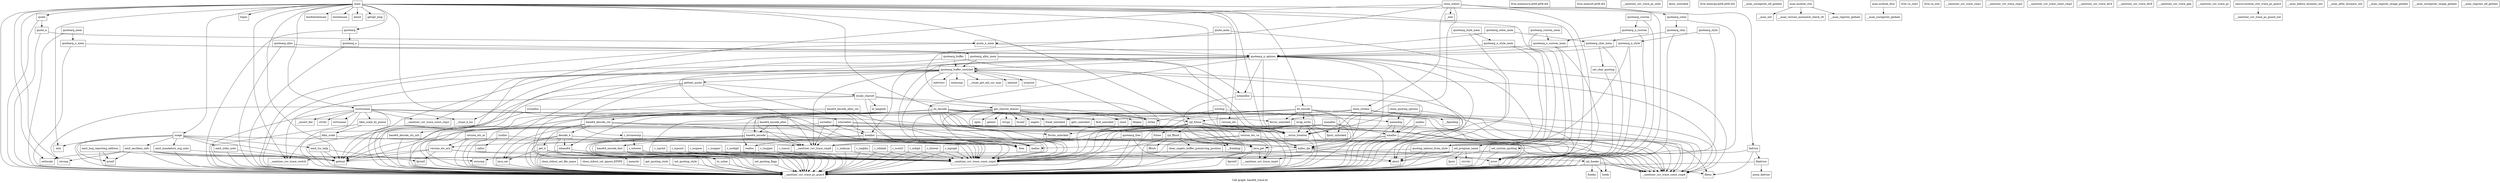digraph "Call graph: base64_trace.bc" {
	label="Call graph: base64_trace.bc";

	Node0x563166655d00 [shape=record,label="{lava_set}"];
	Node0x563166655d00 -> Node0x5631666506a0;
	Node0x56316670e740 [shape=record,label="{fprintf}"];
	Node0x5631666b6c90 [shape=record,label="{main}"];
	Node0x5631666b6c90 -> Node0x5631666506a0;
	Node0x5631666b6c90 -> Node0x5631666b6d40;
	Node0x5631666b6c90 -> Node0x5631666b6540;
	Node0x5631666b6c90 -> Node0x5631666b6dc0;
	Node0x5631666b6c90 -> Node0x5631666b6e40;
	Node0x5631666b6c90 -> Node0x5631666b6ec0;
	Node0x5631666b6c90 -> Node0x5631666b6f40;
	Node0x5631666b6c90 -> Node0x56316670d9a0;
	Node0x5631666b6c90 -> Node0x5631666b6fc0;
	Node0x5631666b6c90 -> Node0x563166989470;
	Node0x5631666b6c90 -> Node0x563166989370;
	Node0x5631666b6c90 -> Node0x563166989530;
	Node0x5631666b6c90 -> Node0x56316670dca0;
	Node0x5631666b6c90 -> Node0x5631666b6370;
	Node0x5631666b6c90 -> Node0x563166989730;
	Node0x5631666b6c90 -> Node0x5631669893f0;
	Node0x5631666b6c90 -> Node0x5631669896b0;
	Node0x5631666b6c90 -> Node0x563166989630;
	Node0x5631666b6c90 -> Node0x5631669895b0;
	Node0x5631666b6c90 -> Node0x56316670d8f0;
	Node0x5631666b6c90 -> Node0x5631669894b0;
	Node0x5631666b6c90 -> Node0x5631666b7040;
	Node0x5631666b6c90 -> Node0x56316670e6c0;
	Node0x5631666b6c90 -> Node0x563166650830;
	Node0x5631666b6c90 -> Node0x5631666b70c0;
	Node0x5631666b6dc0 [shape=record,label="{bindtextdomain}"];
	Node0x5631666b6e40 [shape=record,label="{textdomain}"];
	Node0x5631666b6ec0 [shape=record,label="{atexit}"];
	Node0x5631666b6f40 [shape=record,label="{getopt_long}"];
	Node0x563166989470 [shape=record,label="{error}"];
	Node0x5631669894b0 [shape=record,label="{fopen}"];
	Node0x563166989530 [shape=record,label="{__errno_location}"];
	Node0x563166989630 [shape=record,label="{do_decode}"];
	Node0x563166989630 -> Node0x5631666506a0;
	Node0x563166989630 -> Node0x563166989900;
	Node0x563166989630 -> Node0x563166989980;
	Node0x563166989630 -> Node0x56316670d9a0;
	Node0x563166989630 -> Node0x56316698a920;
	Node0x563166989630 -> Node0x56316698b030;
	Node0x563166989630 -> Node0x563166989470;
	Node0x563166989630 -> Node0x56316698a9a0;
	Node0x563166989630 -> Node0x56316698aa20;
	Node0x563166989630 -> Node0x56316670dca0;
	Node0x563166989630 -> Node0x563166989530;
	Node0x563166989630 -> Node0x56316698aba0;
	Node0x563166989630 -> Node0x56316698ab20;
	Node0x563166989630 -> Node0x563166650750;
	Node0x563166989630 -> Node0x56316698aaa0;
	Node0x563166989630 -> Node0x563166650830;
	Node0x56316698ab20 [shape=record,label="{base64_decode_ctx}"];
	Node0x56316698ab20 -> Node0x5631666506a0;
	Node0x56316698ab20 -> Node0x56316698a920;
	Node0x56316698ab20 -> Node0x563166655d00;
	Node0x56316698ab20 -> Node0x56316698b800;
	Node0x56316698ab20 -> Node0x56316670d9a0;
	Node0x56316698ab20 -> Node0x563166650750;
	Node0x56316698ab20 -> Node0x56316698b880;
	Node0x5631669896b0 [shape=record,label="{do_encode}"];
	Node0x5631669896b0 -> Node0x5631666506a0;
	Node0x5631669896b0 -> Node0x563166989980;
	Node0x5631669896b0 -> Node0x56316698b030;
	Node0x5631669896b0 -> Node0x56316670d9a0;
	Node0x5631669896b0 -> Node0x563166989470;
	Node0x5631669896b0 -> Node0x56316698aaa0;
	Node0x5631669896b0 -> Node0x56316670dca0;
	Node0x5631669896b0 -> Node0x563166989530;
	Node0x5631669896b0 -> Node0x56316698ad20;
	Node0x5631669896b0 -> Node0x56316698a920;
	Node0x5631669896b0 -> Node0x56316698aca0;
	Node0x5631669896b0 -> Node0x56316698ac20;
	Node0x563166989980 [shape=record,label="{fread_unlocked}"];
	Node0x56316698b030 [shape=record,label="{feof_unlocked}"];
	Node0x56316698aaa0 [shape=record,label="{ferror_unlocked}"];
	Node0x56316698aca0 [shape=record,label="{wrap_write}"];
	Node0x56316698aca0 -> Node0x5631666506a0;
	Node0x56316698aca0 -> Node0x56316698a920;
	Node0x56316698aca0 -> Node0x56316698aba0;
	Node0x56316698aca0 -> Node0x56316698a9a0;
	Node0x56316698aca0 -> Node0x563166989470;
	Node0x56316698aca0 -> Node0x56316670dca0;
	Node0x56316698aca0 -> Node0x563166989530;
	Node0x56316698aca0 -> Node0x56316670d9a0;
	Node0x56316698aca0 -> Node0x56316698ad20;
	Node0x56316698ad20 [shape=record,label="{fputc_unlocked}"];
	Node0x56316698aba0 [shape=record,label="{fwrite_unlocked}"];
	Node0x56316698ae60 [shape=record,label="{llvm.memmove.p0i8.p0i8.i64}"];
	Node0x56316698ac20 [shape=record,label="{base64_encode}"];
	Node0x56316698ac20 -> Node0x5631666506a0;
	Node0x56316698ac20 -> Node0x56316698a920;
	Node0x56316698ac20 -> Node0x56316698af90;
	Node0x56316698ac20 -> Node0x56316698a9a0;
	Node0x56316698ac20 -> Node0x56316698af10;
	Node0x56316698af10 [shape=record,label="{base64_encode_fast}"];
	Node0x56316698af10 -> Node0x5631666506a0;
	Node0x56316698af10 -> Node0x56316698af90;
	Node0x56316698af90 [shape=record,label="{to_uchar}"];
	Node0x56316698af90 -> Node0x5631666506a0;
	Node0x56316698b5c0 [shape=record,label="{base64_encode_alloc}"];
	Node0x56316698b5c0 -> Node0x5631666506a0;
	Node0x56316698b5c0 -> Node0x56316698a9a0;
	Node0x56316698b5c0 -> Node0x56316698ac20;
	Node0x56316698b5c0 -> Node0x56316698b670;
	Node0x56316698b670 [shape=record,label="{malloc}"];
	Node0x56316698aa20 [shape=record,label="{isbase64}"];
	Node0x56316698aa20 -> Node0x5631666506a0;
	Node0x56316698aa20 -> Node0x56316698af90;
	Node0x56316698aa20 -> Node0x56316670d9a0;
	Node0x563166989900 [shape=record,label="{base64_decode_ctx_init}"];
	Node0x563166989900 -> Node0x5631666506a0;
	Node0x5631666ceed0 [shape=record,label="{quotearg_buffer_restyled}"];
	Node0x5631666ceed0 -> Node0x5631666506a0;
	Node0x5631666ceed0 -> Node0x5631666cf0a0;
	Node0x5631666ceed0 -> Node0x56316698a920;
	Node0x5631666ceed0 -> Node0x56316670d9a0;
	Node0x5631666ceed0 -> Node0x5631666b6fc0;
	Node0x5631666ceed0 -> Node0x5631666ceed0;
	Node0x5631666ceed0 -> Node0x56316698a9a0;
	Node0x5631666ceed0 -> Node0x5631666cfa90;
	Node0x5631666ceed0 -> Node0x5631666cf700;
	Node0x5631666ceed0 -> Node0x5631666cf680;
	Node0x5631666ceed0 -> Node0x5631666cf600;
	Node0x5631666ceed0 -> Node0x5631666cfb10;
	Node0x5631666ceed0 -> Node0x5631666cf580;
	Node0x5631666ceed0 -> Node0x5631666cf500;
	Node0x5631666ceed0 -> Node0x56316698f980;
	Node0x5631666ceed0 -> Node0x5631666cfa10;
	Node0x5631666cf0a0 [shape=record,label="{__ctype_get_mb_cur_max}"];
	Node0x5631666cfa10 [shape=record,label="{gettext_quote}"];
	Node0x5631666cfa10 -> Node0x5631666506a0;
	Node0x5631666cfa10 -> Node0x56316670dca0;
	Node0x5631666cfa10 -> Node0x56316670d9a0;
	Node0x5631666cfa10 -> Node0x5631666cf7b0;
	Node0x5631666cfa10 -> Node0x5631666cf830;
	Node0x5631666cfb10 [shape=record,label="{strlen}"];
	Node0x5631666cf500 [shape=record,label="{memcmp}"];
	Node0x5631666cf580 [shape=record,label="{__ctype_b_loc}"];
	Node0x5631666cf910 [shape=record,label="{llvm.memset.p0i8.i64}"];
	Node0x5631666cf600 [shape=record,label="{mbrtowc}"];
	Node0x5631666cf680 [shape=record,label="{iswprint}"];
	Node0x5631666cf700 [shape=record,label="{mbsinit}"];
	Node0x563166785f50 [shape=record,label="{quotearg_alloc}"];
	Node0x563166785f50 -> Node0x5631666506a0;
	Node0x563166785f50 -> Node0x563166786000;
	Node0x563166786000 [shape=record,label="{quotearg_alloc_mem}"];
	Node0x563166786000 -> Node0x5631666506a0;
	Node0x563166786000 -> Node0x563166989530;
	Node0x563166786000 -> Node0x5631666ceed0;
	Node0x563166786000 -> Node0x56316698e860;
	Node0x56316698eb70 [shape=record,label="{quotearg_free}"];
	Node0x56316698eb70 -> Node0x5631666506a0;
	Node0x56316698eb70 -> Node0x563166650830;
	Node0x56316698eb70 -> Node0x56316698ba30;
	Node0x56316698ee80 [shape=record,label="{quotearg_n}"];
	Node0x56316698ee80 -> Node0x5631666506a0;
	Node0x56316698ee80 -> Node0x56316698ef00;
	Node0x56316698ef00 [shape=record,label="{quotearg_n_options}"];
	Node0x56316698ef00 -> Node0x5631666506a0;
	Node0x56316698ef00 -> Node0x563166989530;
	Node0x56316698ef00 -> Node0x56316670d9a0;
	Node0x56316698ef00 -> Node0x5631666ceed0;
	Node0x56316698ef00 -> Node0x56316698f980;
	Node0x56316698ef00 -> Node0x563166650830;
	Node0x56316698ef00 -> Node0x56316698e860;
	Node0x56316698ef00 -> Node0x56316698a920;
	Node0x56316698ef00 -> Node0x56316698ba30;
	Node0x56316698ef00 -> Node0x563166787720;
	Node0x56316698ef00 -> Node0x56316698a9a0;
	Node0x56316698ef00 -> Node0x5631667877a0;
	Node0x56316698efe0 [shape=record,label="{quotearg_n_mem}"];
	Node0x56316698efe0 -> Node0x5631666506a0;
	Node0x56316698efe0 -> Node0x56316698ef00;
	Node0x5631669893f0 [shape=record,label="{quotearg}"];
	Node0x5631669893f0 -> Node0x5631666506a0;
	Node0x5631669893f0 -> Node0x56316698ee80;
	Node0x56316698f0c0 [shape=record,label="{quotearg_mem}"];
	Node0x56316698f0c0 -> Node0x5631666506a0;
	Node0x56316698f0c0 -> Node0x56316698efe0;
	Node0x563166787cf0 [shape=record,label="{quotearg_n_style}"];
	Node0x563166787cf0 -> Node0x5631666506a0;
	Node0x563166787cf0 -> Node0x563166787d70;
	Node0x563166787cf0 -> Node0x56316698ef00;
	Node0x563166787d70 [shape=record,label="{quoting_options_from_style}"];
	Node0x563166787d70 -> Node0x5631666506a0;
	Node0x563166787d70 -> Node0x56316670d9a0;
	Node0x563166787d70 -> Node0x56316698f980;
	Node0x563166787f00 [shape=record,label="{quotearg_n_style_mem}"];
	Node0x563166787f00 -> Node0x5631666506a0;
	Node0x563166787f00 -> Node0x563166787d70;
	Node0x563166787f00 -> Node0x56316698ef00;
	Node0x563166787f80 [shape=record,label="{quotearg_style}"];
	Node0x563166787f80 -> Node0x5631666506a0;
	Node0x563166787f80 -> Node0x563166787cf0;
	Node0x56316678e4c0 [shape=record,label="{c_isprint}"];
	Node0x56316678e4c0 -> Node0x5631666506a0;
	Node0x56316678e4c0 -> Node0x56316670d9a0;
	Node0x5631667861d0 [shape=record,label="{c_ispunct}"];
	Node0x5631667861d0 -> Node0x5631666506a0;
	Node0x5631667861d0 -> Node0x56316670d9a0;
	Node0x563166786630 [shape=record,label="{c_isspace}"];
	Node0x563166786630 -> Node0x5631666506a0;
	Node0x563166786630 -> Node0x56316670d9a0;
	Node0x563166786940 [shape=record,label="{c_isupper}"];
	Node0x563166786940 -> Node0x5631666506a0;
	Node0x563166786940 -> Node0x56316670d9a0;
	Node0x5631667869c0 [shape=record,label="{c_isxdigit}"];
	Node0x5631667869c0 -> Node0x5631666506a0;
	Node0x5631667869c0 -> Node0x56316670d9a0;
	Node0x563166791230 [shape=record,label="{c_tolower}"];
	Node0x563166791230 -> Node0x5631666506a0;
	Node0x563166791230 -> Node0x56316670d9a0;
	Node0x563166786e20 [shape=record,label="{c_toupper}"];
	Node0x563166786e20 -> Node0x5631666506a0;
	Node0x563166786e20 -> Node0x56316670d9a0;
	Node0x563166786ff0 [shape=record,label="{__sanitizer_cov_trace_pc_indir}"];
	Node0x563166788000 [shape=record,label="{quotearg_style_mem}"];
	Node0x563166788000 -> Node0x5631666506a0;
	Node0x563166788000 -> Node0x563166787f00;
	Node0x5631667880e0 [shape=record,label="{quotearg_char_mem}"];
	Node0x5631667880e0 -> Node0x5631666506a0;
	Node0x5631667880e0 -> Node0x5631666ce970;
	Node0x5631667880e0 -> Node0x56316698ef00;
	Node0x563166788270 [shape=record,label="{quotearg_char}"];
	Node0x563166788270 -> Node0x5631666506a0;
	Node0x563166788270 -> Node0x5631667880e0;
	Node0x5631666b6540 [shape=record,label="{setlocale}"];
	Node0x5631666b65c0 [shape=record,label="{strncmp}"];
	Node0x56316698b800 [shape=record,label="{decode_4}"];
	Node0x56316698b800 -> Node0x5631666506a0;
	Node0x56316698b800 -> Node0x56316698a920;
	Node0x56316698b800 -> Node0x56316698af90;
	Node0x56316698b800 -> Node0x563166655d00;
	Node0x56316698b800 -> Node0x56316698aa20;
	Node0x56316698b800 -> Node0x56316670d9a0;
	Node0x56316698b880 [shape=record,label="{get_4}"];
	Node0x56316698b880 -> Node0x5631666506a0;
	Node0x56316698b880 -> Node0x56316670d9a0;
	Node0x56316698b880 -> Node0x56316698b900;
	Node0x56316698b880 -> Node0x563166655d00;
	Node0x56316698b880 -> Node0x56316698a920;
	Node0x56316698b900 [shape=record,label="{memchr}"];
	Node0x56316698b980 [shape=record,label="{base64_decode_alloc_ctx}"];
	Node0x56316698b980 -> Node0x5631666506a0;
	Node0x56316698b980 -> Node0x56316698b670;
	Node0x56316698b980 -> Node0x56316698ba30;
	Node0x56316698b980 -> Node0x56316698ab20;
	Node0x56316698ba30 [shape=record,label="{free}"];
	Node0x5631667884b0 [shape=record,label="{quotearg_n_custom_mem}"];
	Node0x5631667884b0 -> Node0x5631666506a0;
	Node0x5631667884b0 -> Node0x5631666cebd0;
	Node0x5631667884b0 -> Node0x56316698ef00;
	Node0x5631667886a0 [shape=record,label="{quotearg_custom}"];
	Node0x5631667886a0 -> Node0x5631666506a0;
	Node0x5631667886a0 -> Node0x563166788430;
	Node0x5631666cfb90 [shape=record,label="{quotearg_custom_mem}"];
	Node0x5631666cfb90 -> Node0x5631666506a0;
	Node0x5631666cfb90 -> Node0x5631667884b0;
	Node0x5631666cfc70 [shape=record,label="{quote_n_mem}"];
	Node0x5631666cfc70 -> Node0x5631666506a0;
	Node0x5631666cfc70 -> Node0x56316698ef00;
	Node0x5631666cfd50 [shape=record,label="{quote_mem}"];
	Node0x5631666cfd50 -> Node0x5631666506a0;
	Node0x5631666cfd50 -> Node0x5631666cfc70;
	Node0x5631666cfe30 [shape=record,label="{quote_n}"];
	Node0x5631666cfe30 -> Node0x5631666506a0;
	Node0x5631666cfe30 -> Node0x5631666cfc70;
	Node0x5631666b70c0 [shape=record,label="{quote}"];
	Node0x5631666b70c0 -> Node0x5631666506a0;
	Node0x5631666b70c0 -> Node0x5631666cfe30;
	Node0x5631666cff70 [shape=record,label="{version_etc_arn}"];
	Node0x5631666cff70 -> Node0x5631666506a0;
	Node0x5631666cff70 -> Node0x56316670e740;
	Node0x5631666cff70 -> Node0x56316670dca0;
	Node0x5631666cff70 -> Node0x56316698f980;
	Node0x5631666cff70 -> Node0x5631666b6fc0;
	Node0x5631666d0250 [shape=record,label="{version_etc_ar}"];
	Node0x5631666d0250 -> Node0x5631666506a0;
	Node0x5631666d0250 -> Node0x5631666cff70;
	Node0x56316698d8e0 [shape=record,label="{close_stdout_set_file_name}"];
	Node0x56316698d8e0 -> Node0x5631666506a0;
	Node0x56316698d990 [shape=record,label="{close_stdout_set_ignore_EPIPE}"];
	Node0x56316698d990 -> Node0x5631666506a0;
	Node0x56316698da40 [shape=record,label="{close_stdout}"];
	Node0x56316698da40 -> Node0x5631666506a0;
	Node0x56316698da40 -> Node0x56316698daf0;
	Node0x56316698da40 -> Node0x56316670d9a0;
	Node0x56316698da40 -> Node0x56316698dd40;
	Node0x56316698da40 -> Node0x563166989470;
	Node0x56316698da40 -> Node0x563166989530;
	Node0x56316698da40 -> Node0x56316698dcc0;
	Node0x56316698da40 -> Node0x56316670dca0;
	Node0x56316698dd40 [shape=record,label="{_exit}"];
	Node0x56316698f720 [shape=record,label="{fdadvise}"];
	Node0x56316698f720 -> Node0x5631666506a0;
	Node0x56316698f720 -> Node0x56316698f7a0;
	Node0x56316698f7a0 [shape=record,label="{posix_fadvise}"];
	Node0x5631669895b0 [shape=record,label="{fadvise}"];
	Node0x5631669895b0 -> Node0x5631666506a0;
	Node0x5631669895b0 -> Node0x56316698f720;
	Node0x5631669895b0 -> Node0x56316698f850;
	Node0x56316698f850 [shape=record,label="{fileno}"];
	Node0x5631666b6d40 [shape=record,label="{set_program_name}"];
	Node0x5631666b6d40 -> Node0x5631666506a0;
	Node0x5631666b6d40 -> Node0x56316670d9a0;
	Node0x5631666b6d40 -> Node0x56316698f900;
	Node0x5631666b6d40 -> Node0x56316698f980;
	Node0x5631666b6d40 -> Node0x56316698fa00;
	Node0x5631666b6d40 -> Node0x5631666b65c0;
	Node0x5631666b6d40 -> Node0x56316698a920;
	Node0x56316698f900 [shape=record,label="{fputs}"];
	Node0x56316698f980 [shape=record,label="{abort}"];
	Node0x56316698fa00 [shape=record,label="{strrchr}"];
	Node0x56316698fc30 [shape=record,label="{clone_quoting_options}"];
	Node0x56316698fc30 -> Node0x5631666506a0;
	Node0x56316698fc30 -> Node0x563166989530;
	Node0x56316698fc30 -> Node0x56316698fce0;
	Node0x56316698fd60 [shape=record,label="{get_quoting_style}"];
	Node0x56316698fd60 -> Node0x5631666506a0;
	Node0x5631666ce840 [shape=record,label="{set_quoting_style}"];
	Node0x5631666ce840 -> Node0x5631666506a0;
	Node0x5631666ce970 [shape=record,label="{set_char_quoting}"];
	Node0x5631666ce970 -> Node0x5631666506a0;
	Node0x5631666ceaa0 [shape=record,label="{set_quoting_flags}"];
	Node0x5631666ceaa0 -> Node0x5631666506a0;
	Node0x5631666cebd0 [shape=record,label="{set_custom_quoting}"];
	Node0x5631666cebd0 -> Node0x5631666506a0;
	Node0x5631666cebd0 -> Node0x56316698f980;
	Node0x5631666cee50 [shape=record,label="{quotearg_buffer}"];
	Node0x5631666cee50 -> Node0x5631666506a0;
	Node0x5631666cee50 -> Node0x563166989530;
	Node0x5631666cee50 -> Node0x5631666ceed0;
	Node0x5631667917c0 [shape=record,label="{get_charset_aliases}"];
	Node0x5631667917c0 -> Node0x5631666506a0;
	Node0x5631667917c0 -> Node0x56316698ba30;
	Node0x5631667917c0 -> Node0x5631667931b0;
	Node0x5631667917c0 -> Node0x56316698a920;
	Node0x5631667917c0 -> Node0x56316670d9a0;
	Node0x5631667917c0 -> Node0x563166989730;
	Node0x5631667917c0 -> Node0x563166793530;
	Node0x5631667917c0 -> Node0x5631666cfb10;
	Node0x5631667917c0 -> Node0x5631666d17b0;
	Node0x5631667917c0 -> Node0x56316698b670;
	Node0x5631667917c0 -> Node0x5631667934b0;
	Node0x5631667917c0 -> Node0x563166793430;
	Node0x5631667917c0 -> Node0x5631667933b0;
	Node0x5631667917c0 -> Node0x563166793330;
	Node0x5631667917c0 -> Node0x5631667932b0;
	Node0x5631667917c0 -> Node0x563166793230;
	Node0x5631667931b0 [shape=record,label="{getenv}"];
	Node0x563166793230 [shape=record,label="{open}"];
	Node0x5631667932b0 [shape=record,label="{fdopen}"];
	Node0x563166793330 [shape=record,label="{close}"];
	Node0x5631667933b0 [shape=record,label="{getc_unlocked}"];
	Node0x563166793430 [shape=record,label="{ungetc}"];
	Node0x5631667934b0 [shape=record,label="{fscanf}"];
	Node0x563166793530 [shape=record,label="{strcpy}"];
	Node0x56316678d8b0 [shape=record,label="{c_isascii}"];
	Node0x56316678d8b0 -> Node0x5631666506a0;
	Node0x56316678d8b0 -> Node0x56316670d9a0;
	Node0x56316678d960 [shape=record,label="{c_isalnum}"];
	Node0x56316678d960 -> Node0x5631666506a0;
	Node0x56316678d960 -> Node0x56316670d9a0;
	Node0x56316678db30 [shape=record,label="{c_isalpha}"];
	Node0x56316678db30 -> Node0x5631666506a0;
	Node0x56316678db30 -> Node0x56316670d9a0;
	Node0x56316678dbb0 [shape=record,label="{c_isblank}"];
	Node0x56316678dbb0 -> Node0x5631666506a0;
	Node0x56316678dbb0 -> Node0x56316670d9a0;
	Node0x56316678dd80 [shape=record,label="{c_iscntrl}"];
	Node0x56316678dd80 -> Node0x5631666506a0;
	Node0x56316678dd80 -> Node0x56316670d9a0;
	Node0x56316678df50 [shape=record,label="{c_isdigit}"];
	Node0x56316678df50 -> Node0x5631666506a0;
	Node0x56316678df50 -> Node0x56316670d9a0;
	Node0x56316678e120 [shape=record,label="{c_islower}"];
	Node0x56316678e120 -> Node0x5631666506a0;
	Node0x56316678e120 -> Node0x56316670d9a0;
	Node0x56316678e2f0 [shape=record,label="{c_isgraph}"];
	Node0x56316678e2f0 -> Node0x5631666506a0;
	Node0x56316678e2f0 -> Node0x56316670d9a0;
	Node0x563166650750 [shape=record,label="{lava_get}"];
	Node0x563166650750 -> Node0x5631666506a0;
	Node0x563166650750 -> Node0x563166650830;
	Node0x563166650750 -> Node0x56316670d870;
	Node0x56316670d870 [shape=record,label="{dprintf}"];
	Node0x56316670d8f0 [shape=record,label="{usage}"];
	Node0x56316670d8f0 -> Node0x5631666506a0;
	Node0x56316670d8f0 -> Node0x56316670d9a0;
	Node0x56316670d8f0 -> Node0x56316670e6c0;
	Node0x56316670d8f0 -> Node0x56316670dad0;
	Node0x56316670d8f0 -> Node0x56316670e640;
	Node0x56316670d8f0 -> Node0x56316670dca0;
	Node0x56316670d8f0 -> Node0x56316670dd20;
	Node0x56316670d8f0 -> Node0x56316670dda0;
	Node0x56316670d8f0 -> Node0x56316670de20;
	Node0x56316670dad0 [shape=record,label="{emit_try_help}"];
	Node0x56316670dad0 -> Node0x5631666506a0;
	Node0x56316670dad0 -> Node0x56316670dca0;
	Node0x56316670dad0 -> Node0x56316670e740;
	Node0x56316670dca0 [shape=record,label="{gettext}"];
	Node0x56316670dd20 [shape=record,label="{printf}"];
	Node0x56316670dda0 [shape=record,label="{emit_stdin_note}"];
	Node0x56316670dda0 -> Node0x5631666506a0;
	Node0x56316670dda0 -> Node0x56316670dca0;
	Node0x56316670de20 [shape=record,label="{emit_mandatory_arg_note}"];
	Node0x56316670de20 -> Node0x5631666506a0;
	Node0x56316670de20 -> Node0x56316670dca0;
	Node0x5631666b6240 [shape=record,label="{fputs_unlocked}"];
	Node0x56316670e640 [shape=record,label="{emit_ancillary_info}"];
	Node0x56316670e640 -> Node0x5631666506a0;
	Node0x56316670e640 -> Node0x56316670dd20;
	Node0x56316670e640 -> Node0x56316670dca0;
	Node0x56316670e640 -> Node0x5631666b6370;
	Node0x56316670e640 -> Node0x56316670d9a0;
	Node0x56316670e640 -> Node0x5631666b65c0;
	Node0x56316670e640 -> Node0x5631666b6540;
	Node0x56316670e6c0 [shape=record,label="{exit}"];
	Node0x5631666b6b50 [shape=record,label="{llvm.memcpy.p0i8.p0i8.i64}"];
	Node0x5631666b6370 [shape=record,label="{strcmp}"];
	Node0x56316698dcc0 [shape=record,label="{quotearg_colon}"];
	Node0x56316698dcc0 -> Node0x5631666506a0;
	Node0x56316698dcc0 -> Node0x563166788270;
	Node0x563166788350 [shape=record,label="{quotearg_colon_mem}"];
	Node0x563166788350 -> Node0x5631666506a0;
	Node0x563166788350 -> Node0x5631667880e0;
	Node0x563166788430 [shape=record,label="{quotearg_n_custom}"];
	Node0x563166788430 -> Node0x5631666506a0;
	Node0x563166788430 -> Node0x5631667884b0;
	Node0x5631667983f0 [shape=record,label="{__asan_unregister_elf_globals}"];
	Node0x5631667984a0 [shape=record,label="{__asan_init}"];
	Node0x563166798550 [shape=record,label="{asan.module_ctor}"];
	Node0x563166798550 -> Node0x5631667984a0;
	Node0x563166798550 -> Node0x563166798600;
	Node0x563166798550 -> Node0x563166798080;
	Node0x563166798600 [shape=record,label="{__asan_version_mismatch_check_v8}"];
	Node0x563166798680 [shape=record,label="{asan.module_dtor}"];
	Node0x563166798680 -> Node0x563166798130;
	Node0x5631666d02d0 [shape=record,label="{version_etc_va}"];
	Node0x5631666d02d0 -> Node0x5631666506a0;
	Node0x5631666d02d0 -> Node0x56316698a920;
	Node0x5631666d02d0 -> Node0x5631666cff70;
	Node0x5631666d02d0 -> Node0x56316670d9a0;
	Node0x5631666b7040 [shape=record,label="{version_etc}"];
	Node0x5631666b7040 -> Node0x5631666506a0;
	Node0x5631666b7040 -> Node0x5631666d02d0;
	Node0x5631666d0400 [shape=record,label="{llvm.va_start}"];
	Node0x5631666d0480 [shape=record,label="{llvm.va_end}"];
	Node0x5631666d0500 [shape=record,label="{emit_bug_reporting_address}"];
	Node0x5631666d0500 -> Node0x5631666506a0;
	Node0x5631666d0500 -> Node0x56316670dca0;
	Node0x5631666d0500 -> Node0x56316670dd20;
	Node0x5631666d05e0 [shape=record,label="{xnmalloc}"];
	Node0x5631666d05e0 -> Node0x5631666506a0;
	Node0x5631666d05e0 -> Node0x56316698a9a0;
	Node0x5631666d05e0 -> Node0x5631666d12c0;
	Node0x5631666d05e0 -> Node0x563166787720;
	Node0x5631666d12c0 [shape=record,label="{xmalloc}"];
	Node0x5631666d12c0 -> Node0x5631666506a0;
	Node0x5631666d12c0 -> Node0x56316698b670;
	Node0x5631666d12c0 -> Node0x563166787720;
	Node0x5631666d12c0 -> Node0x56316698a920;
	Node0x5631666d1490 [shape=record,label="{xnrealloc}"];
	Node0x5631666d1490 -> Node0x5631666506a0;
	Node0x5631666d1490 -> Node0x56316698a9a0;
	Node0x5631666d1490 -> Node0x5631667877a0;
	Node0x5631666d1490 -> Node0x563166787720;
	Node0x5631667877a0 [shape=record,label="{xrealloc}"];
	Node0x5631667877a0 -> Node0x5631666506a0;
	Node0x5631667877a0 -> Node0x56316698a920;
	Node0x5631667877a0 -> Node0x563166787720;
	Node0x5631667877a0 -> Node0x5631666d17b0;
	Node0x5631667877a0 -> Node0x56316698ba30;
	Node0x5631666d17b0 [shape=record,label="{realloc}"];
	Node0x5631666d1ac0 [shape=record,label="{x2nrealloc}"];
	Node0x5631666d1ac0 -> Node0x5631666506a0;
	Node0x5631666d1ac0 -> Node0x56316698a920;
	Node0x5631666d1ac0 -> Node0x5631667877a0;
	Node0x5631666d1ac0 -> Node0x563166787720;
	Node0x5631666d1ac0 -> Node0x56316698a9a0;
	Node0x56316698e860 [shape=record,label="{xcharalloc}"];
	Node0x56316698e860 -> Node0x5631666506a0;
	Node0x56316698e860 -> Node0x5631666d12c0;
	Node0x5631666d1dd0 [shape=record,label="{x2realloc}"];
	Node0x5631666d1dd0 -> Node0x5631666506a0;
	Node0x5631666d1dd0 -> Node0x5631666d1ac0;
	Node0x5631666d1eb0 [shape=record,label="{xzalloc}"];
	Node0x5631666d1eb0 -> Node0x5631666506a0;
	Node0x5631666d1eb0 -> Node0x5631666d12c0;
	Node0x5631666d1f90 [shape=record,label="{xcalloc}"];
	Node0x5631666d1f90 -> Node0x5631666506a0;
	Node0x5631666d1f90 -> Node0x5631666d2010;
	Node0x5631666d1f90 -> Node0x563166787720;
	Node0x5631666d2010 [shape=record,label="{calloc}"];
	Node0x56316698fce0 [shape=record,label="{xmemdup}"];
	Node0x56316698fce0 -> Node0x5631666506a0;
	Node0x56316698fce0 -> Node0x5631666d12c0;
	Node0x5631666d2120 [shape=record,label="{xstrdup}"];
	Node0x5631666d2120 -> Node0x5631666506a0;
	Node0x5631666d2120 -> Node0x5631666cfb10;
	Node0x5631666d2120 -> Node0x56316698fce0;
	Node0x563166787720 [shape=record,label="{xalloc_die}"];
	Node0x563166787720 -> Node0x56316670dca0;
	Node0x563166787720 -> Node0x563166989470;
	Node0x563166787720 -> Node0x56316698f980;
	Node0x563166989370 [shape=record,label="{xstrtoumax}"];
	Node0x563166989370 -> Node0x5631666506a0;
	Node0x563166989370 -> Node0x56316670d9a0;
	Node0x563166989370 -> Node0x5631666cfa90;
	Node0x563166989370 -> Node0x5631666d2840;
	Node0x563166989370 -> Node0x5631666d06e0;
	Node0x563166989370 -> Node0x5631666d24b0;
	Node0x563166989370 -> Node0x5631666b6fc0;
	Node0x563166989370 -> Node0x5631666d0660;
	Node0x563166989370 -> Node0x563166989530;
	Node0x563166989370 -> Node0x5631666cf580;
	Node0x563166989370 -> Node0x5631666d27c0;
	Node0x5631666d24b0 [shape=record,label="{__assert_fail}"];
	Node0x5631666d27c0 [shape=record,label="{strtoumax}"];
	Node0x5631666d0660 [shape=record,label="{strchr}"];
	Node0x5631666d06e0 [shape=record,label="{bkm_scale}"];
	Node0x5631666d06e0 -> Node0x5631666506a0;
	Node0x5631666d06e0 -> Node0x56316698a9a0;
	Node0x5631666d2840 [shape=record,label="{bkm_scale_by_power}"];
	Node0x5631666d2840 -> Node0x5631666506a0;
	Node0x5631666d2840 -> Node0x5631666d06e0;
	Node0x563166989730 [shape=record,label="{rpl_fclose}"];
	Node0x563166989730 -> Node0x5631666506a0;
	Node0x563166989730 -> Node0x563166650750;
	Node0x563166989730 -> Node0x563166989530;
	Node0x563166989730 -> Node0x56316670d9a0;
	Node0x563166989730 -> Node0x5631666d2ab0;
	Node0x563166989730 -> Node0x56316678d740;
	Node0x563166989730 -> Node0x56316698a920;
	Node0x563166989730 -> Node0x5631666d2bb0;
	Node0x563166989730 -> Node0x56316698f850;
	Node0x563166989730 -> Node0x5631666d2b30;
	Node0x5631666d2ab0 [shape=record,label="{fclose}"];
	Node0x5631666d2b30 [shape=record,label="{__freading}"];
	Node0x5631666d2bb0 [shape=record,label="{lseek}"];
	Node0x56316678d740 [shape=record,label="{rpl_fflush}"];
	Node0x56316678d740 -> Node0x5631666506a0;
	Node0x56316678d740 -> Node0x563166790e80;
	Node0x56316678d740 -> Node0x5631666d2b30;
	Node0x56316678d740 -> Node0x56316670d9a0;
	Node0x56316678d740 -> Node0x563166790f00;
	Node0x56316678d740 -> Node0x563166650750;
	Node0x563166790e80 [shape=record,label="{fflush}"];
	Node0x563166790f00 [shape=record,label="{clear_ungetc_buffer_preserving_position}"];
	Node0x563166790f00 -> Node0x5631666506a0;
	Node0x563166790f00 -> Node0x56316670d9a0;
	Node0x563166790f00 -> Node0x563166790fb0;
	Node0x563166790fb0 [shape=record,label="{rpl_fseeko}"];
	Node0x563166790fb0 -> Node0x5631666506a0;
	Node0x563166790fb0 -> Node0x563166791180;
	Node0x563166790fb0 -> Node0x56316698a920;
	Node0x563166790fb0 -> Node0x5631666d2bb0;
	Node0x563166790fb0 -> Node0x56316698f850;
	Node0x563166791180 [shape=record,label="{fseeko}"];
	Node0x5631666cf830 [shape=record,label="{c_strcasecmp}"];
	Node0x5631666cf830 -> Node0x5631666506a0;
	Node0x5631666cf830 -> Node0x56316670d9a0;
	Node0x5631666cf830 -> Node0x563166791230;
	Node0x56316698daf0 [shape=record,label="{close_stream}"];
	Node0x56316698daf0 -> Node0x5631666506a0;
	Node0x56316698daf0 -> Node0x563166650750;
	Node0x56316698daf0 -> Node0x563166989530;
	Node0x56316698daf0 -> Node0x56316670d9a0;
	Node0x56316698daf0 -> Node0x563166989730;
	Node0x56316698daf0 -> Node0x56316698aaa0;
	Node0x56316698daf0 -> Node0x56316698a920;
	Node0x56316698daf0 -> Node0x563166791690;
	Node0x563166791690 [shape=record,label="{__fpending}"];
	Node0x5631666cf7b0 [shape=record,label="{locale_charset}"];
	Node0x5631666cf7b0 -> Node0x5631666506a0;
	Node0x5631666cf7b0 -> Node0x563166791740;
	Node0x5631666cf7b0 -> Node0x56316670d9a0;
	Node0x5631666cf7b0 -> Node0x5631666cfb10;
	Node0x5631666cf7b0 -> Node0x5631667917c0;
	Node0x5631666cf7b0 -> Node0x5631666b6370;
	Node0x563166791740 [shape=record,label="{nl_langinfo}"];
	Node0x563166787070 [shape=record,label="{__sanitizer_cov_trace_cmp1}"];
	Node0x563166787120 [shape=record,label="{__sanitizer_cov_trace_cmp2}"];
	Node0x563166650830 [shape=record,label="{__sanitizer_cov_trace_cmp4}"];
	Node0x56316698a9a0 [shape=record,label="{__sanitizer_cov_trace_cmp8}"];
	Node0x5631666cfa90 [shape=record,label="{__sanitizer_cov_trace_const_cmp1}"];
	Node0x563166787260 [shape=record,label="{__sanitizer_cov_trace_const_cmp2}"];
	Node0x56316670d9a0 [shape=record,label="{__sanitizer_cov_trace_const_cmp4}"];
	Node0x56316698a920 [shape=record,label="{__sanitizer_cov_trace_const_cmp8}"];
	Node0x563166787370 [shape=record,label="{__sanitizer_cov_trace_div4}"];
	Node0x56316678e500 [shape=record,label="{__sanitizer_cov_trace_div8}"];
	Node0x56316678e580 [shape=record,label="{__sanitizer_cov_trace_gep}"];
	Node0x5631666b6fc0 [shape=record,label="{__sanitizer_cov_trace_switch}"];
	Node0x563166797ce0 [shape=record,label="{__sanitizer_cov_trace_pc}"];
	Node0x5631666506a0 [shape=record,label="{__sanitizer_cov_trace_pc_guard}"];
	Node0x563166797dc0 [shape=record,label="{__sanitizer_cov_trace_pc_guard_init}"];
	Node0x563166797e70 [shape=record,label="{sancov.module_ctor_trace_pc_guard}"];
	Node0x563166797e70 -> Node0x563166797dc0;
	Node0x563166797f20 [shape=record,label="{__asan_before_dynamic_init}"];
	Node0x563166797fd0 [shape=record,label="{__asan_after_dynamic_init}"];
	Node0x563166798080 [shape=record,label="{__asan_register_globals}"];
	Node0x563166798130 [shape=record,label="{__asan_unregister_globals}"];
	Node0x5631667981e0 [shape=record,label="{__asan_register_image_globals}"];
	Node0x563166798290 [shape=record,label="{__asan_unregister_image_globals}"];
	Node0x563166798340 [shape=record,label="{__asan_register_elf_globals}"];
}
